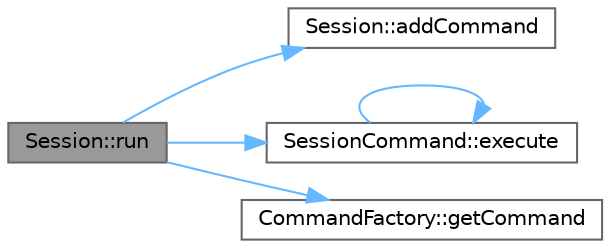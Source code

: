 digraph "Session::run"
{
 // INTERACTIVE_SVG=YES
 // LATEX_PDF_SIZE
  bgcolor="transparent";
  edge [fontname=Helvetica,fontsize=10,labelfontname=Helvetica,labelfontsize=10];
  node [fontname=Helvetica,fontsize=10,shape=box,height=0.2,width=0.4];
  rankdir="LR";
  Node1 [id="Node000001",label="Session::run",height=0.2,width=0.4,color="gray40", fillcolor="grey60", style="filled", fontcolor="black",tooltip="Runs the main session loop waiting for the exit command."];
  Node1 -> Node2 [id="edge1_Node000001_Node000002",color="steelblue1",style="solid",tooltip=" "];
  Node2 [id="Node000002",label="Session::addCommand",height=0.2,width=0.4,color="grey40", fillcolor="white", style="filled",URL="$class_session.html#a247ea0ca011a1a29e4bf0fc79d3ccd8f",tooltip="Adds a command to the session's undo stack."];
  Node1 -> Node3 [id="edge2_Node000001_Node000003",color="steelblue1",style="solid",tooltip=" "];
  Node3 [id="Node000003",label="SessionCommand::execute",height=0.2,width=0.4,color="grey40", fillcolor="white", style="filled",URL="$class_session_command.html#a990567cadd2bcc9093177967ee7aefdc",tooltip="Executes the command on a session using input stream."];
  Node3 -> Node3 [id="edge3_Node000003_Node000003",color="steelblue1",style="solid",tooltip=" "];
  Node1 -> Node4 [id="edge4_Node000001_Node000004",color="steelblue1",style="solid",tooltip=" "];
  Node4 [id="Node000004",label="CommandFactory::getCommand",height=0.2,width=0.4,color="grey40", fillcolor="white", style="filled",URL="$class_command_factory.html#a96b04fe262f9d29ca2a288f241216fcb",tooltip="Retrieves a command by parsing input from a stream."];
}
